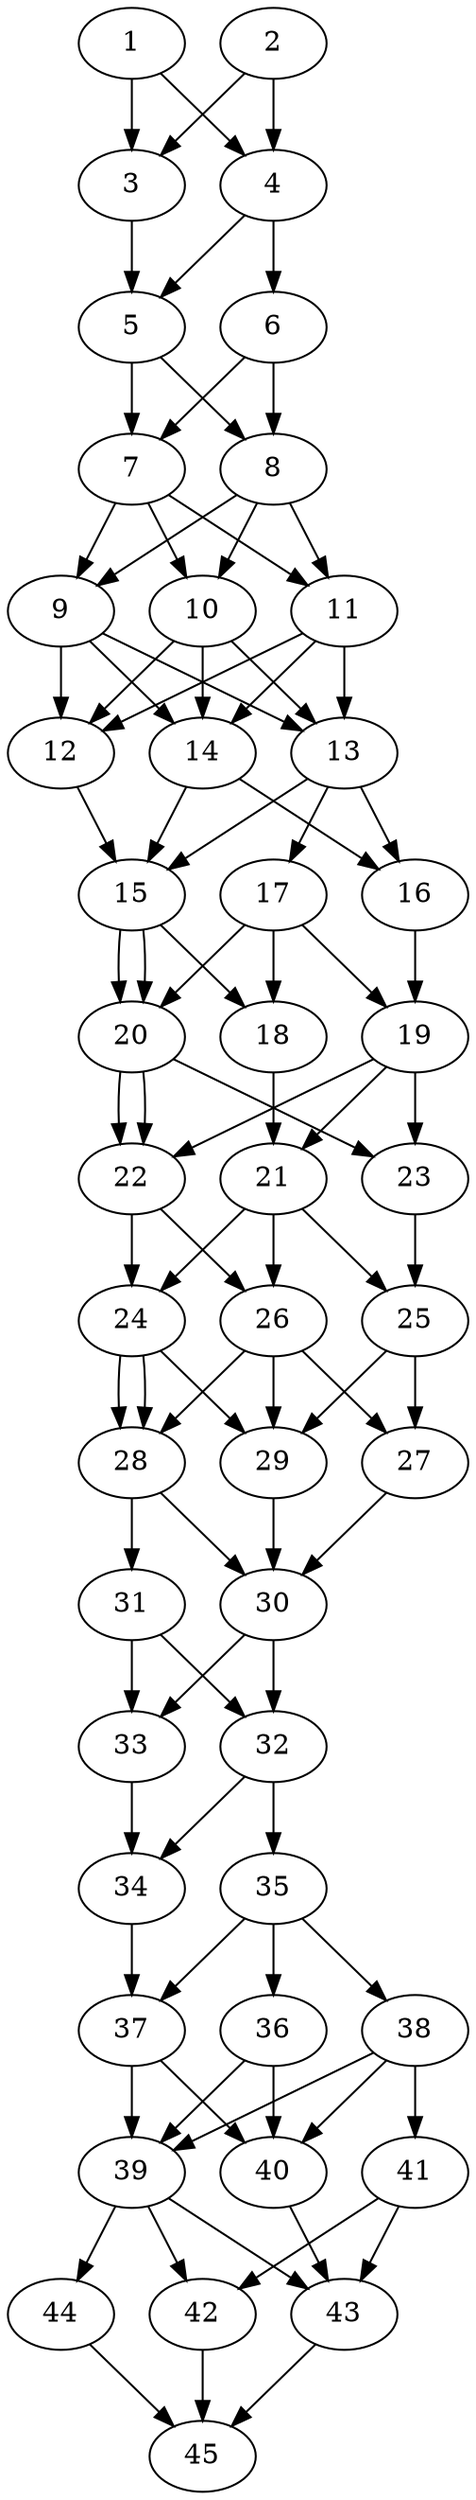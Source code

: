 // DAG automatically generated by daggen at Thu Oct  3 14:07:25 2019
// ./daggen --dot -n 45 --ccr 0.3 --fat 0.3 --regular 0.9 --density 0.9 --mindata 5242880 --maxdata 52428800 
digraph G {
  1 [size="49425067", alpha="0.20", expect_size="14827520"] 
  1 -> 3 [size ="14827520"]
  1 -> 4 [size ="14827520"]
  2 [size="31754240", alpha="0.18", expect_size="9526272"] 
  2 -> 3 [size ="9526272"]
  2 -> 4 [size ="9526272"]
  3 [size="72618667", alpha="0.13", expect_size="21785600"] 
  3 -> 5 [size ="21785600"]
  4 [size="56719360", alpha="0.13", expect_size="17015808"] 
  4 -> 5 [size ="17015808"]
  4 -> 6 [size ="17015808"]
  5 [size="168591360", alpha="0.02", expect_size="50577408"] 
  5 -> 7 [size ="50577408"]
  5 -> 8 [size ="50577408"]
  6 [size="61620907", alpha="0.15", expect_size="18486272"] 
  6 -> 7 [size ="18486272"]
  6 -> 8 [size ="18486272"]
  7 [size="53213867", alpha="0.11", expect_size="15964160"] 
  7 -> 9 [size ="15964160"]
  7 -> 10 [size ="15964160"]
  7 -> 11 [size ="15964160"]
  8 [size="135106560", alpha="0.07", expect_size="40531968"] 
  8 -> 9 [size ="40531968"]
  8 -> 10 [size ="40531968"]
  8 -> 11 [size ="40531968"]
  9 [size="44854613", alpha="0.12", expect_size="13456384"] 
  9 -> 12 [size ="13456384"]
  9 -> 13 [size ="13456384"]
  9 -> 14 [size ="13456384"]
  10 [size="39413760", alpha="0.09", expect_size="11824128"] 
  10 -> 12 [size ="11824128"]
  10 -> 13 [size ="11824128"]
  10 -> 14 [size ="11824128"]
  11 [size="47967573", alpha="0.07", expect_size="14390272"] 
  11 -> 12 [size ="14390272"]
  11 -> 13 [size ="14390272"]
  11 -> 14 [size ="14390272"]
  12 [size="46895787", alpha="0.08", expect_size="14068736"] 
  12 -> 15 [size ="14068736"]
  13 [size="32706560", alpha="0.14", expect_size="9811968"] 
  13 -> 15 [size ="9811968"]
  13 -> 16 [size ="9811968"]
  13 -> 17 [size ="9811968"]
  14 [size="134707200", alpha="0.14", expect_size="40412160"] 
  14 -> 15 [size ="40412160"]
  14 -> 16 [size ="40412160"]
  15 [size="77779627", alpha="0.15", expect_size="23333888"] 
  15 -> 18 [size ="23333888"]
  15 -> 20 [size ="23333888"]
  15 -> 20 [size ="23333888"]
  16 [size="91927893", alpha="0.00", expect_size="27578368"] 
  16 -> 19 [size ="27578368"]
  17 [size="55668053", alpha="0.20", expect_size="16700416"] 
  17 -> 18 [size ="16700416"]
  17 -> 19 [size ="16700416"]
  17 -> 20 [size ="16700416"]
  18 [size="142493013", alpha="0.12", expect_size="42747904"] 
  18 -> 21 [size ="42747904"]
  19 [size="38826667", alpha="0.07", expect_size="11648000"] 
  19 -> 21 [size ="11648000"]
  19 -> 22 [size ="11648000"]
  19 -> 23 [size ="11648000"]
  20 [size="134505813", alpha="0.16", expect_size="40351744"] 
  20 -> 22 [size ="40351744"]
  20 -> 22 [size ="40351744"]
  20 -> 23 [size ="40351744"]
  21 [size="51411627", alpha="0.08", expect_size="15423488"] 
  21 -> 24 [size ="15423488"]
  21 -> 25 [size ="15423488"]
  21 -> 26 [size ="15423488"]
  22 [size="102956373", alpha="0.03", expect_size="30886912"] 
  22 -> 24 [size ="30886912"]
  22 -> 26 [size ="30886912"]
  23 [size="167888213", alpha="0.04", expect_size="50366464"] 
  23 -> 25 [size ="50366464"]
  24 [size="119572480", alpha="0.11", expect_size="35871744"] 
  24 -> 28 [size ="35871744"]
  24 -> 28 [size ="35871744"]
  24 -> 29 [size ="35871744"]
  25 [size="73444693", alpha="0.16", expect_size="22033408"] 
  25 -> 27 [size ="22033408"]
  25 -> 29 [size ="22033408"]
  26 [size="33024000", alpha="0.08", expect_size="9907200"] 
  26 -> 27 [size ="9907200"]
  26 -> 28 [size ="9907200"]
  26 -> 29 [size ="9907200"]
  27 [size="35109547", alpha="0.03", expect_size="10532864"] 
  27 -> 30 [size ="10532864"]
  28 [size="32573440", alpha="0.14", expect_size="9772032"] 
  28 -> 30 [size ="9772032"]
  28 -> 31 [size ="9772032"]
  29 [size="123951787", alpha="0.08", expect_size="37185536"] 
  29 -> 30 [size ="37185536"]
  30 [size="24033280", alpha="0.05", expect_size="7209984"] 
  30 -> 32 [size ="7209984"]
  30 -> 33 [size ="7209984"]
  31 [size="148538027", alpha="0.06", expect_size="44561408"] 
  31 -> 32 [size ="44561408"]
  31 -> 33 [size ="44561408"]
  32 [size="57552213", alpha="0.11", expect_size="17265664"] 
  32 -> 34 [size ="17265664"]
  32 -> 35 [size ="17265664"]
  33 [size="79933440", alpha="0.17", expect_size="23980032"] 
  33 -> 34 [size ="23980032"]
  34 [size="113537707", alpha="0.19", expect_size="34061312"] 
  34 -> 37 [size ="34061312"]
  35 [size="40325120", alpha="0.08", expect_size="12097536"] 
  35 -> 36 [size ="12097536"]
  35 -> 37 [size ="12097536"]
  35 -> 38 [size ="12097536"]
  36 [size="168693760", alpha="0.07", expect_size="50608128"] 
  36 -> 39 [size ="50608128"]
  36 -> 40 [size ="50608128"]
  37 [size="70935893", alpha="0.10", expect_size="21280768"] 
  37 -> 39 [size ="21280768"]
  37 -> 40 [size ="21280768"]
  38 [size="97361920", alpha="0.10", expect_size="29208576"] 
  38 -> 39 [size ="29208576"]
  38 -> 40 [size ="29208576"]
  38 -> 41 [size ="29208576"]
  39 [size="51025920", alpha="0.12", expect_size="15307776"] 
  39 -> 42 [size ="15307776"]
  39 -> 43 [size ="15307776"]
  39 -> 44 [size ="15307776"]
  40 [size="116602880", alpha="0.09", expect_size="34980864"] 
  40 -> 43 [size ="34980864"]
  41 [size="158740480", alpha="0.10", expect_size="47622144"] 
  41 -> 42 [size ="47622144"]
  41 -> 43 [size ="47622144"]
  42 [size="50647040", alpha="0.02", expect_size="15194112"] 
  42 -> 45 [size ="15194112"]
  43 [size="136314880", alpha="0.13", expect_size="40894464"] 
  43 -> 45 [size ="40894464"]
  44 [size="116404907", alpha="0.18", expect_size="34921472"] 
  44 -> 45 [size ="34921472"]
  45 [size="108148053", alpha="0.09", expect_size="32444416"] 
}
